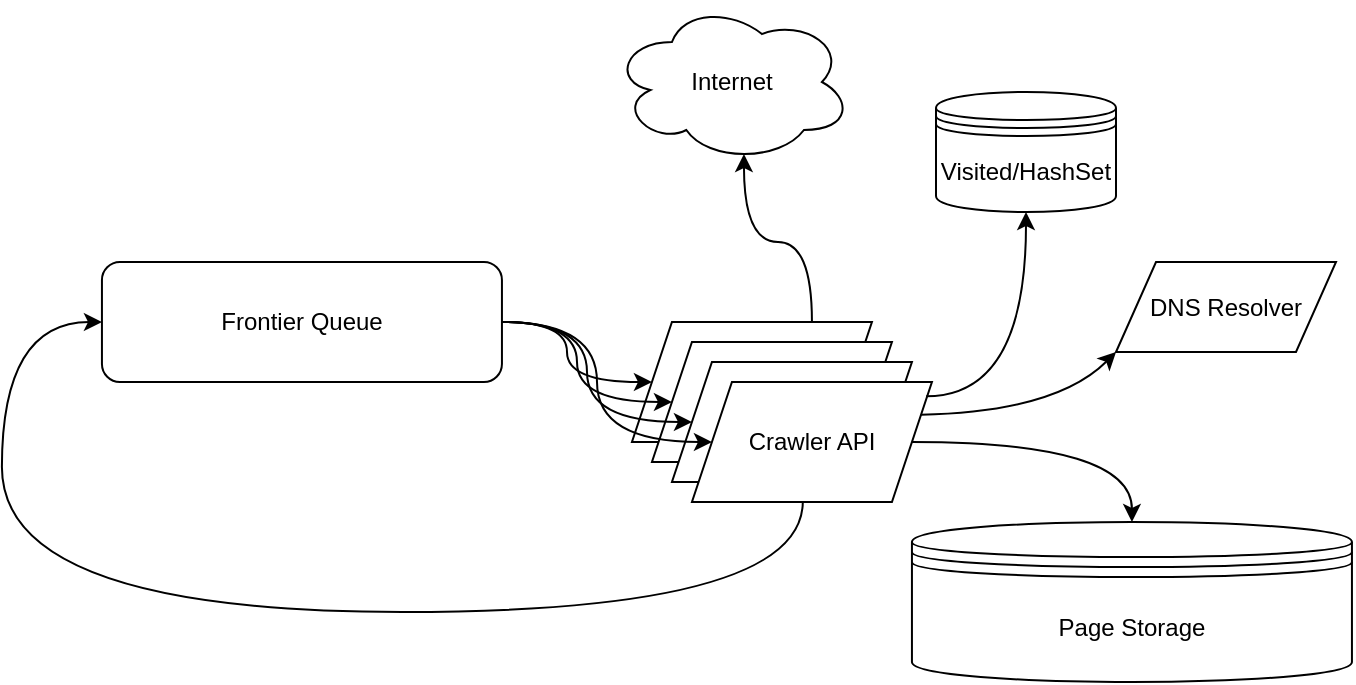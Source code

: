 <mxfile version="26.2.2">
  <diagram id="l8l5jkCKSHWW55jYo056" name="Page-1">
    <mxGraphModel dx="1685" dy="687" grid="1" gridSize="10" guides="1" tooltips="1" connect="1" arrows="1" fold="1" page="1" pageScale="1" pageWidth="1100" pageHeight="850" math="0" shadow="0">
      <root>
        <mxCell id="0" />
        <mxCell id="1" parent="0" />
        <mxCell id="9MWVswXJRzClw6tOpVFE-1" value="Frontier Queue" style="rounded=1;whiteSpace=wrap;html=1;" parent="1" vertex="1">
          <mxGeometry x="262.97" y="385" width="200" height="60" as="geometry" />
        </mxCell>
        <mxCell id="9MWVswXJRzClw6tOpVFE-19" style="edgeStyle=orthogonalEdgeStyle;curved=1;rounded=0;orthogonalLoop=1;jettySize=auto;html=1;exitX=0.75;exitY=0;exitDx=0;exitDy=0;entryX=0.55;entryY=0.95;entryDx=0;entryDy=0;entryPerimeter=0;shadow=0;startArrow=none;startFill=0;" parent="1" source="9MWVswXJRzClw6tOpVFE-2" target="9MWVswXJRzClw6tOpVFE-18" edge="1">
          <mxGeometry relative="1" as="geometry" />
        </mxCell>
        <mxCell id="9MWVswXJRzClw6tOpVFE-31" style="edgeStyle=orthogonalEdgeStyle;curved=1;rounded=0;orthogonalLoop=1;jettySize=auto;html=1;exitX=0;exitY=0.5;exitDx=0;exitDy=0;entryX=1;entryY=0.5;entryDx=0;entryDy=0;shadow=0;startArrow=classic;startFill=1;endArrow=none;endFill=0;" parent="1" source="9MWVswXJRzClw6tOpVFE-2" target="9MWVswXJRzClw6tOpVFE-1" edge="1">
          <mxGeometry relative="1" as="geometry" />
        </mxCell>
        <mxCell id="9MWVswXJRzClw6tOpVFE-2" value="" style="shape=parallelogram;perimeter=parallelogramPerimeter;whiteSpace=wrap;html=1;fixedSize=1;" parent="1" vertex="1">
          <mxGeometry x="527.97" y="415" width="120" height="60" as="geometry" />
        </mxCell>
        <mxCell id="9MWVswXJRzClw6tOpVFE-32" style="edgeStyle=orthogonalEdgeStyle;curved=1;rounded=0;orthogonalLoop=1;jettySize=auto;html=1;exitX=0;exitY=0.5;exitDx=0;exitDy=0;entryX=1;entryY=0.5;entryDx=0;entryDy=0;shadow=0;startArrow=classic;startFill=1;endArrow=none;endFill=0;" parent="1" source="9MWVswXJRzClw6tOpVFE-5" target="9MWVswXJRzClw6tOpVFE-1" edge="1">
          <mxGeometry relative="1" as="geometry" />
        </mxCell>
        <mxCell id="9MWVswXJRzClw6tOpVFE-5" value="" style="shape=parallelogram;perimeter=parallelogramPerimeter;whiteSpace=wrap;html=1;fixedSize=1;" parent="1" vertex="1">
          <mxGeometry x="537.97" y="425" width="120" height="60" as="geometry" />
        </mxCell>
        <mxCell id="9MWVswXJRzClw6tOpVFE-33" style="edgeStyle=orthogonalEdgeStyle;curved=1;rounded=0;orthogonalLoop=1;jettySize=auto;html=1;exitX=0;exitY=0.5;exitDx=0;exitDy=0;entryX=1;entryY=0.5;entryDx=0;entryDy=0;shadow=0;startArrow=classic;startFill=1;endArrow=none;endFill=0;" parent="1" source="9MWVswXJRzClw6tOpVFE-6" target="9MWVswXJRzClw6tOpVFE-1" edge="1">
          <mxGeometry relative="1" as="geometry" />
        </mxCell>
        <mxCell id="9MWVswXJRzClw6tOpVFE-6" value="" style="shape=parallelogram;perimeter=parallelogramPerimeter;whiteSpace=wrap;html=1;fixedSize=1;" parent="1" vertex="1">
          <mxGeometry x="547.97" y="435" width="120" height="60" as="geometry" />
        </mxCell>
        <mxCell id="9MWVswXJRzClw6tOpVFE-21" style="edgeStyle=orthogonalEdgeStyle;curved=1;rounded=0;orthogonalLoop=1;jettySize=auto;html=1;exitX=1;exitY=0.5;exitDx=0;exitDy=0;entryX=0.5;entryY=0;entryDx=0;entryDy=0;shadow=0;startArrow=none;startFill=0;" parent="1" source="9MWVswXJRzClw6tOpVFE-7" target="9MWVswXJRzClw6tOpVFE-20" edge="1">
          <mxGeometry relative="1" as="geometry">
            <Array as="points">
              <mxPoint x="777.97" y="475" />
            </Array>
          </mxGeometry>
        </mxCell>
        <mxCell id="9MWVswXJRzClw6tOpVFE-34" style="edgeStyle=orthogonalEdgeStyle;curved=1;rounded=0;orthogonalLoop=1;jettySize=auto;html=1;exitX=0;exitY=0.5;exitDx=0;exitDy=0;entryX=1;entryY=0.5;entryDx=0;entryDy=0;shadow=0;startArrow=classic;startFill=1;endArrow=none;endFill=0;" parent="1" source="9MWVswXJRzClw6tOpVFE-7" target="9MWVswXJRzClw6tOpVFE-1" edge="1">
          <mxGeometry relative="1" as="geometry" />
        </mxCell>
        <mxCell id="9MWVswXJRzClw6tOpVFE-7" value="Crawler API" style="shape=parallelogram;perimeter=parallelogramPerimeter;whiteSpace=wrap;html=1;fixedSize=1;" parent="1" vertex="1">
          <mxGeometry x="557.97" y="445" width="120" height="60" as="geometry" />
        </mxCell>
        <mxCell id="9MWVswXJRzClw6tOpVFE-18" value="Internet" style="ellipse;shape=cloud;whiteSpace=wrap;html=1;shadow=0;sketch=0;" parent="1" vertex="1">
          <mxGeometry x="517.97" y="255" width="120" height="80" as="geometry" />
        </mxCell>
        <mxCell id="9MWVswXJRzClw6tOpVFE-20" value="Page Storage" style="shape=datastore;whiteSpace=wrap;html=1;shadow=0;sketch=0;" parent="1" vertex="1">
          <mxGeometry x="667.97" y="515" width="220" height="80" as="geometry" />
        </mxCell>
        <mxCell id="9MWVswXJRzClw6tOpVFE-25" style="edgeStyle=orthogonalEdgeStyle;curved=1;rounded=0;orthogonalLoop=1;jettySize=auto;html=1;exitX=0.976;exitY=0.119;exitDx=0;exitDy=0;entryX=0.5;entryY=1;entryDx=0;entryDy=0;shadow=0;startArrow=none;startFill=0;exitPerimeter=0;" parent="1" source="9MWVswXJRzClw6tOpVFE-7" target="9MWVswXJRzClw6tOpVFE-24" edge="1">
          <mxGeometry relative="1" as="geometry" />
        </mxCell>
        <mxCell id="9MWVswXJRzClw6tOpVFE-26" style="edgeStyle=orthogonalEdgeStyle;curved=1;rounded=0;orthogonalLoop=1;jettySize=auto;html=1;exitX=0.462;exitY=0.995;exitDx=0;exitDy=0;entryX=0;entryY=0.5;entryDx=0;entryDy=0;shadow=0;startArrow=none;startFill=0;exitPerimeter=0;" parent="1" source="9MWVswXJRzClw6tOpVFE-7" target="9MWVswXJRzClw6tOpVFE-1" edge="1">
          <mxGeometry relative="1" as="geometry">
            <Array as="points">
              <mxPoint x="612.97" y="560" />
              <mxPoint x="212.97" y="560" />
              <mxPoint x="212.97" y="415" />
            </Array>
            <mxPoint x="217.97" y="640" as="sourcePoint" />
          </mxGeometry>
        </mxCell>
        <mxCell id="9MWVswXJRzClw6tOpVFE-24" value="Visited/HashSet" style="shape=datastore;whiteSpace=wrap;html=1;shadow=0;sketch=0;" parent="1" vertex="1">
          <mxGeometry x="680" y="300" width="90" height="60" as="geometry" />
        </mxCell>
        <mxCell id="nuwG8BiN9zTxRnlAEqjR-1" value="DNS Resolver" style="shape=parallelogram;perimeter=parallelogramPerimeter;whiteSpace=wrap;html=1;fixedSize=1;" vertex="1" parent="1">
          <mxGeometry x="770" y="385" width="110" height="45" as="geometry" />
        </mxCell>
        <mxCell id="nuwG8BiN9zTxRnlAEqjR-2" value="" style="endArrow=classic;html=1;rounded=0;exitX=1;exitY=0.25;exitDx=0;exitDy=0;curved=1;entryX=0;entryY=1;entryDx=0;entryDy=0;" edge="1" parent="1" source="9MWVswXJRzClw6tOpVFE-7" target="nuwG8BiN9zTxRnlAEqjR-1">
          <mxGeometry width="50" height="50" relative="1" as="geometry">
            <mxPoint x="752.97" y="470" as="sourcePoint" />
            <mxPoint x="810" y="430" as="targetPoint" />
            <Array as="points">
              <mxPoint x="740" y="460" />
            </Array>
          </mxGeometry>
        </mxCell>
      </root>
    </mxGraphModel>
  </diagram>
</mxfile>
